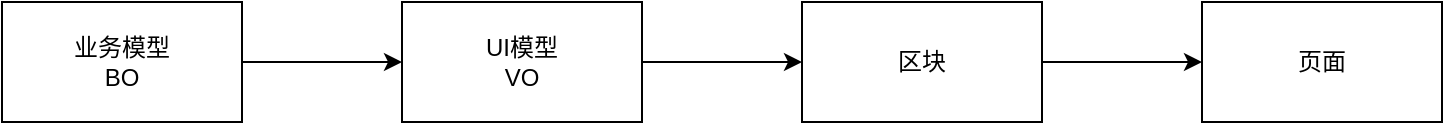 <mxfile version="10.6.7" type="github"><diagram id="11pk81sT-T_skGRvUsv7" name="Page-1"><mxGraphModel dx="1398" dy="778" grid="1" gridSize="10" guides="1" tooltips="1" connect="1" arrows="1" fold="1" page="1" pageScale="1" pageWidth="850" pageHeight="1100" math="0" shadow="0"><root><mxCell id="0"/><mxCell id="1" parent="0"/><mxCell id="J52Upa5KXnnm6K8zZF0W-3" value="" style="edgeStyle=orthogonalEdgeStyle;rounded=0;orthogonalLoop=1;jettySize=auto;html=1;" edge="1" parent="1" source="J52Upa5KXnnm6K8zZF0W-1" target="J52Upa5KXnnm6K8zZF0W-2"><mxGeometry relative="1" as="geometry"/></mxCell><mxCell id="J52Upa5KXnnm6K8zZF0W-1" value="业务模型&lt;br&gt;BO&lt;br&gt;" style="rounded=0;whiteSpace=wrap;html=1;" vertex="1" parent="1"><mxGeometry x="160" y="360" width="120" height="60" as="geometry"/></mxCell><mxCell id="J52Upa5KXnnm6K8zZF0W-5" value="" style="edgeStyle=orthogonalEdgeStyle;rounded=0;orthogonalLoop=1;jettySize=auto;html=1;" edge="1" parent="1" source="J52Upa5KXnnm6K8zZF0W-2" target="J52Upa5KXnnm6K8zZF0W-4"><mxGeometry relative="1" as="geometry"/></mxCell><mxCell id="J52Upa5KXnnm6K8zZF0W-2" value="UI模型&lt;br&gt;VO&lt;br&gt;" style="rounded=0;whiteSpace=wrap;html=1;" vertex="1" parent="1"><mxGeometry x="360" y="360" width="120" height="60" as="geometry"/></mxCell><mxCell id="J52Upa5KXnnm6K8zZF0W-7" value="" style="edgeStyle=orthogonalEdgeStyle;rounded=0;orthogonalLoop=1;jettySize=auto;html=1;" edge="1" parent="1" source="J52Upa5KXnnm6K8zZF0W-4" target="J52Upa5KXnnm6K8zZF0W-6"><mxGeometry relative="1" as="geometry"/></mxCell><mxCell id="J52Upa5KXnnm6K8zZF0W-4" value="区块&lt;br&gt;" style="rounded=0;whiteSpace=wrap;html=1;" vertex="1" parent="1"><mxGeometry x="560" y="360" width="120" height="60" as="geometry"/></mxCell><mxCell id="J52Upa5KXnnm6K8zZF0W-6" value="页面" style="rounded=0;whiteSpace=wrap;html=1;" vertex="1" parent="1"><mxGeometry x="760" y="360" width="120" height="60" as="geometry"/></mxCell></root></mxGraphModel></diagram></mxfile>